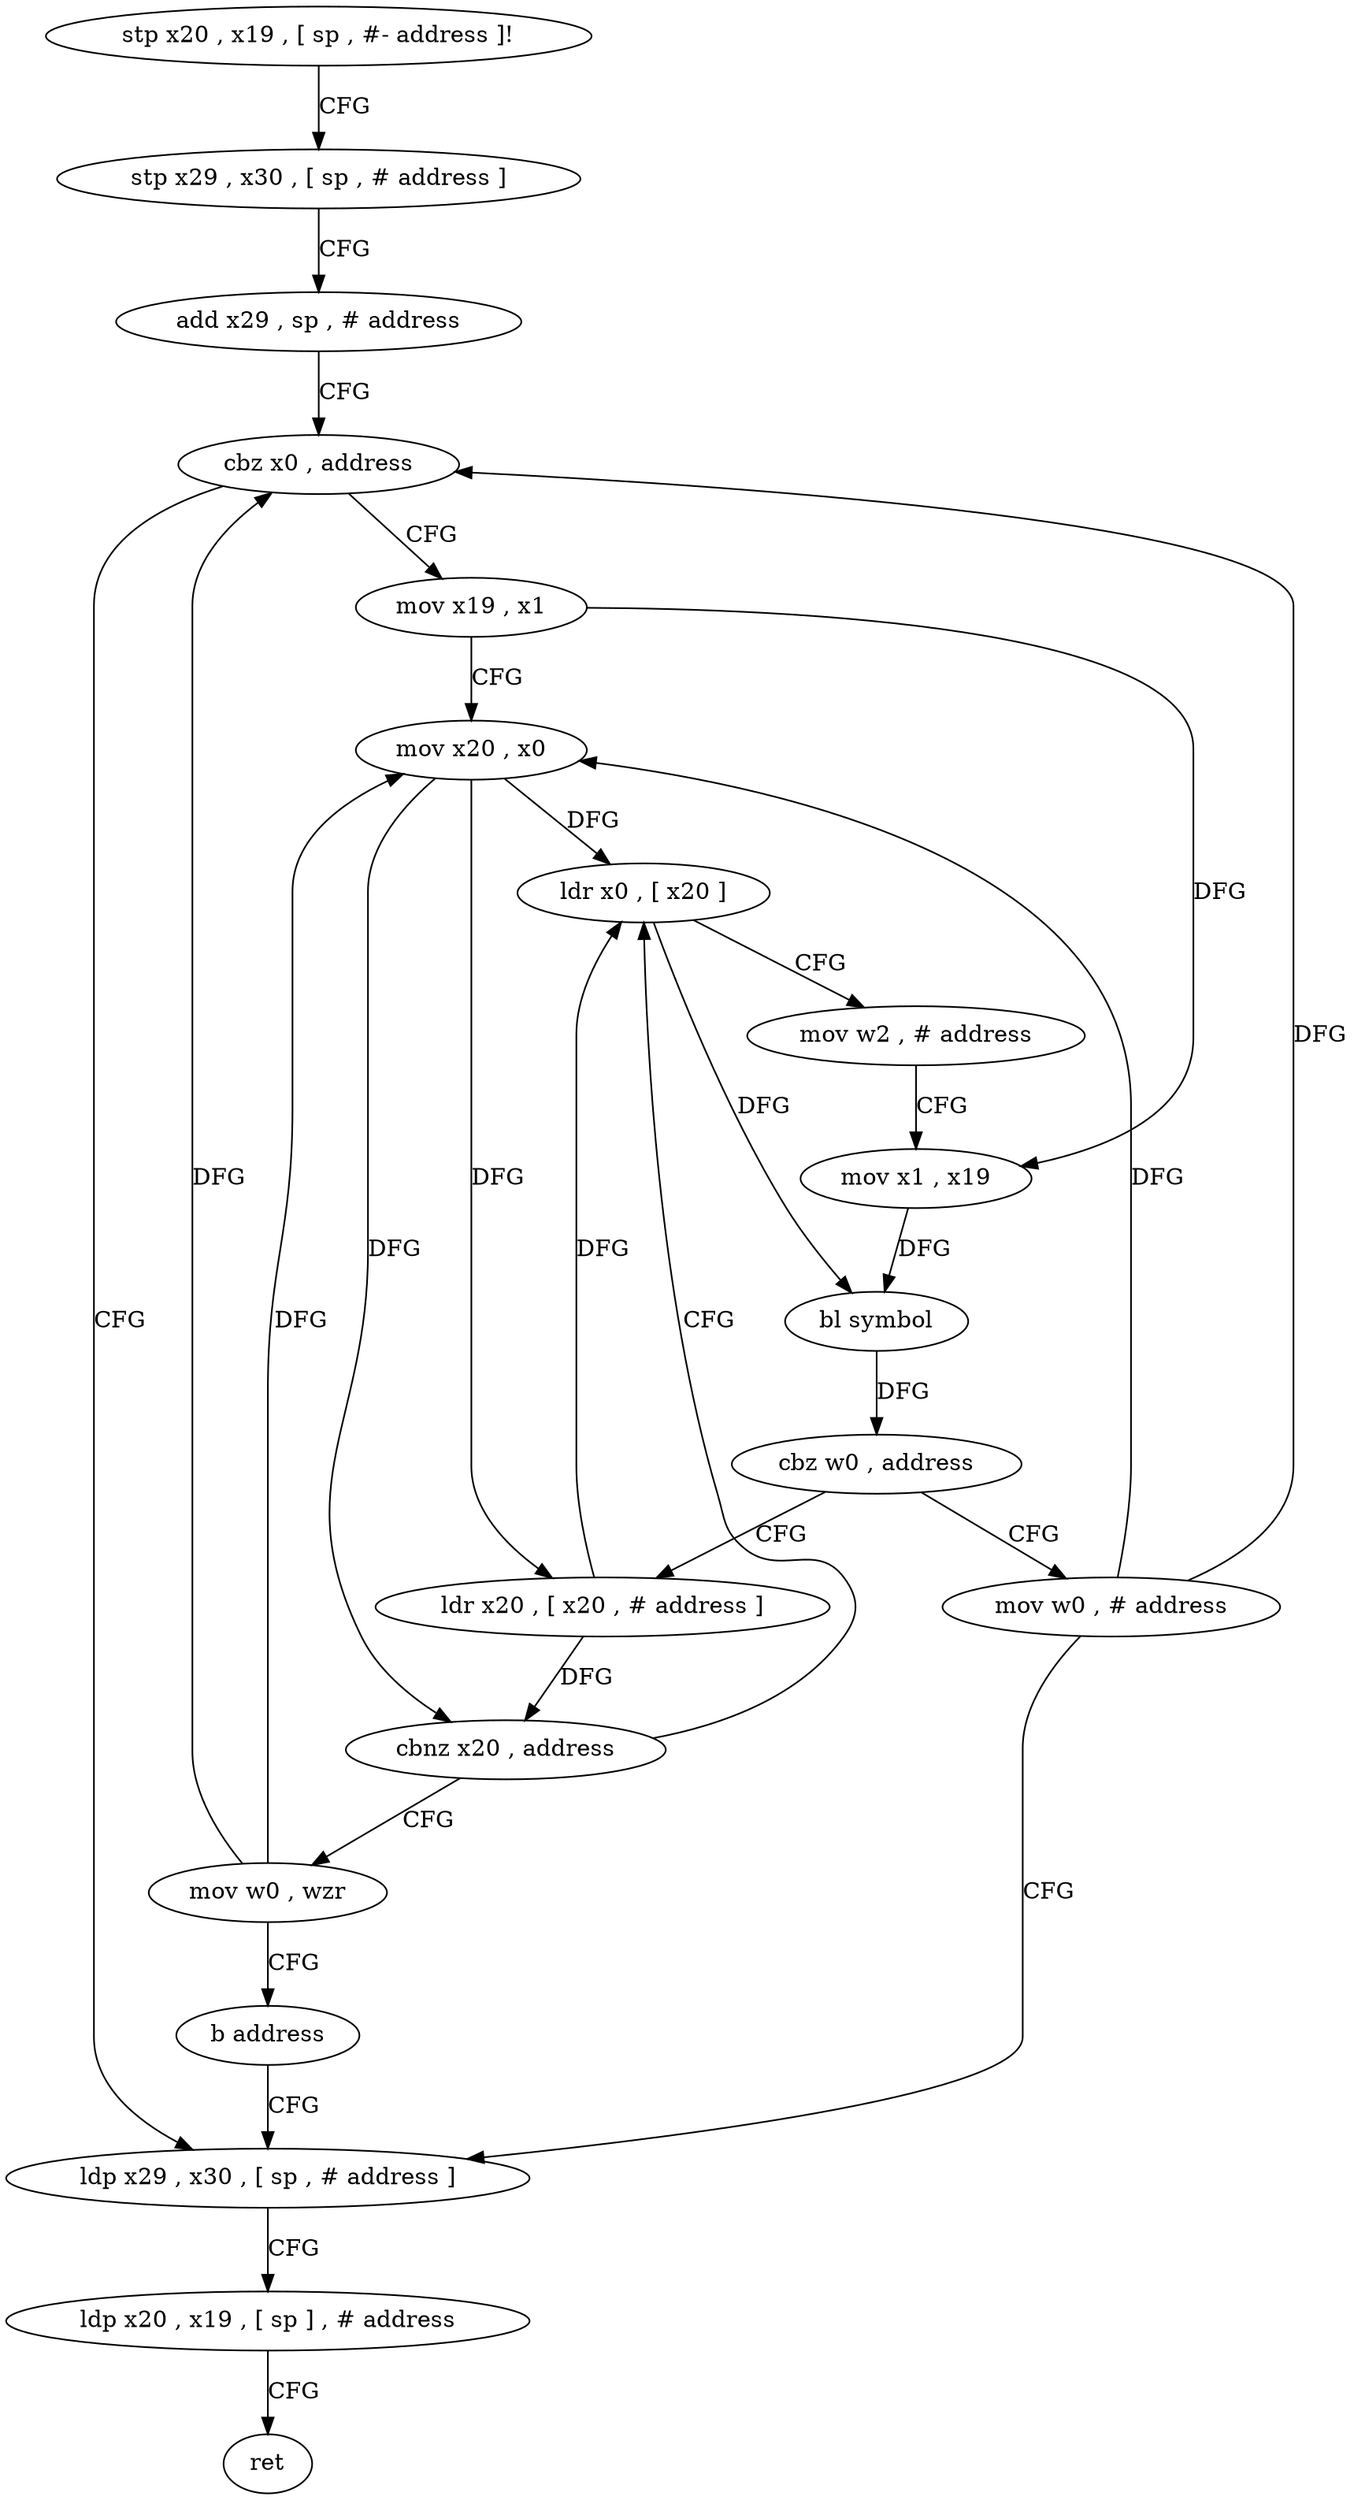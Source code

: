 digraph "func" {
"4223764" [label = "stp x20 , x19 , [ sp , #- address ]!" ]
"4223768" [label = "stp x29 , x30 , [ sp , # address ]" ]
"4223772" [label = "add x29 , sp , # address" ]
"4223776" [label = "cbz x0 , address" ]
"4223828" [label = "ldp x29 , x30 , [ sp , # address ]" ]
"4223780" [label = "mov x19 , x1" ]
"4223832" [label = "ldp x20 , x19 , [ sp ] , # address" ]
"4223836" [label = "ret" ]
"4223784" [label = "mov x20 , x0" ]
"4223788" [label = "ldr x0 , [ x20 ]" ]
"4223824" [label = "mov w0 , # address" ]
"4223808" [label = "ldr x20 , [ x20 , # address ]" ]
"4223812" [label = "cbnz x20 , address" ]
"4223816" [label = "mov w0 , wzr" ]
"4223792" [label = "mov w2 , # address" ]
"4223796" [label = "mov x1 , x19" ]
"4223800" [label = "bl symbol" ]
"4223804" [label = "cbz w0 , address" ]
"4223820" [label = "b address" ]
"4223764" -> "4223768" [ label = "CFG" ]
"4223768" -> "4223772" [ label = "CFG" ]
"4223772" -> "4223776" [ label = "CFG" ]
"4223776" -> "4223828" [ label = "CFG" ]
"4223776" -> "4223780" [ label = "CFG" ]
"4223828" -> "4223832" [ label = "CFG" ]
"4223780" -> "4223784" [ label = "CFG" ]
"4223780" -> "4223796" [ label = "DFG" ]
"4223832" -> "4223836" [ label = "CFG" ]
"4223784" -> "4223788" [ label = "DFG" ]
"4223784" -> "4223808" [ label = "DFG" ]
"4223784" -> "4223812" [ label = "DFG" ]
"4223788" -> "4223792" [ label = "CFG" ]
"4223788" -> "4223800" [ label = "DFG" ]
"4223824" -> "4223828" [ label = "CFG" ]
"4223824" -> "4223776" [ label = "DFG" ]
"4223824" -> "4223784" [ label = "DFG" ]
"4223808" -> "4223812" [ label = "DFG" ]
"4223808" -> "4223788" [ label = "DFG" ]
"4223812" -> "4223788" [ label = "CFG" ]
"4223812" -> "4223816" [ label = "CFG" ]
"4223816" -> "4223820" [ label = "CFG" ]
"4223816" -> "4223776" [ label = "DFG" ]
"4223816" -> "4223784" [ label = "DFG" ]
"4223792" -> "4223796" [ label = "CFG" ]
"4223796" -> "4223800" [ label = "DFG" ]
"4223800" -> "4223804" [ label = "DFG" ]
"4223804" -> "4223824" [ label = "CFG" ]
"4223804" -> "4223808" [ label = "CFG" ]
"4223820" -> "4223828" [ label = "CFG" ]
}

